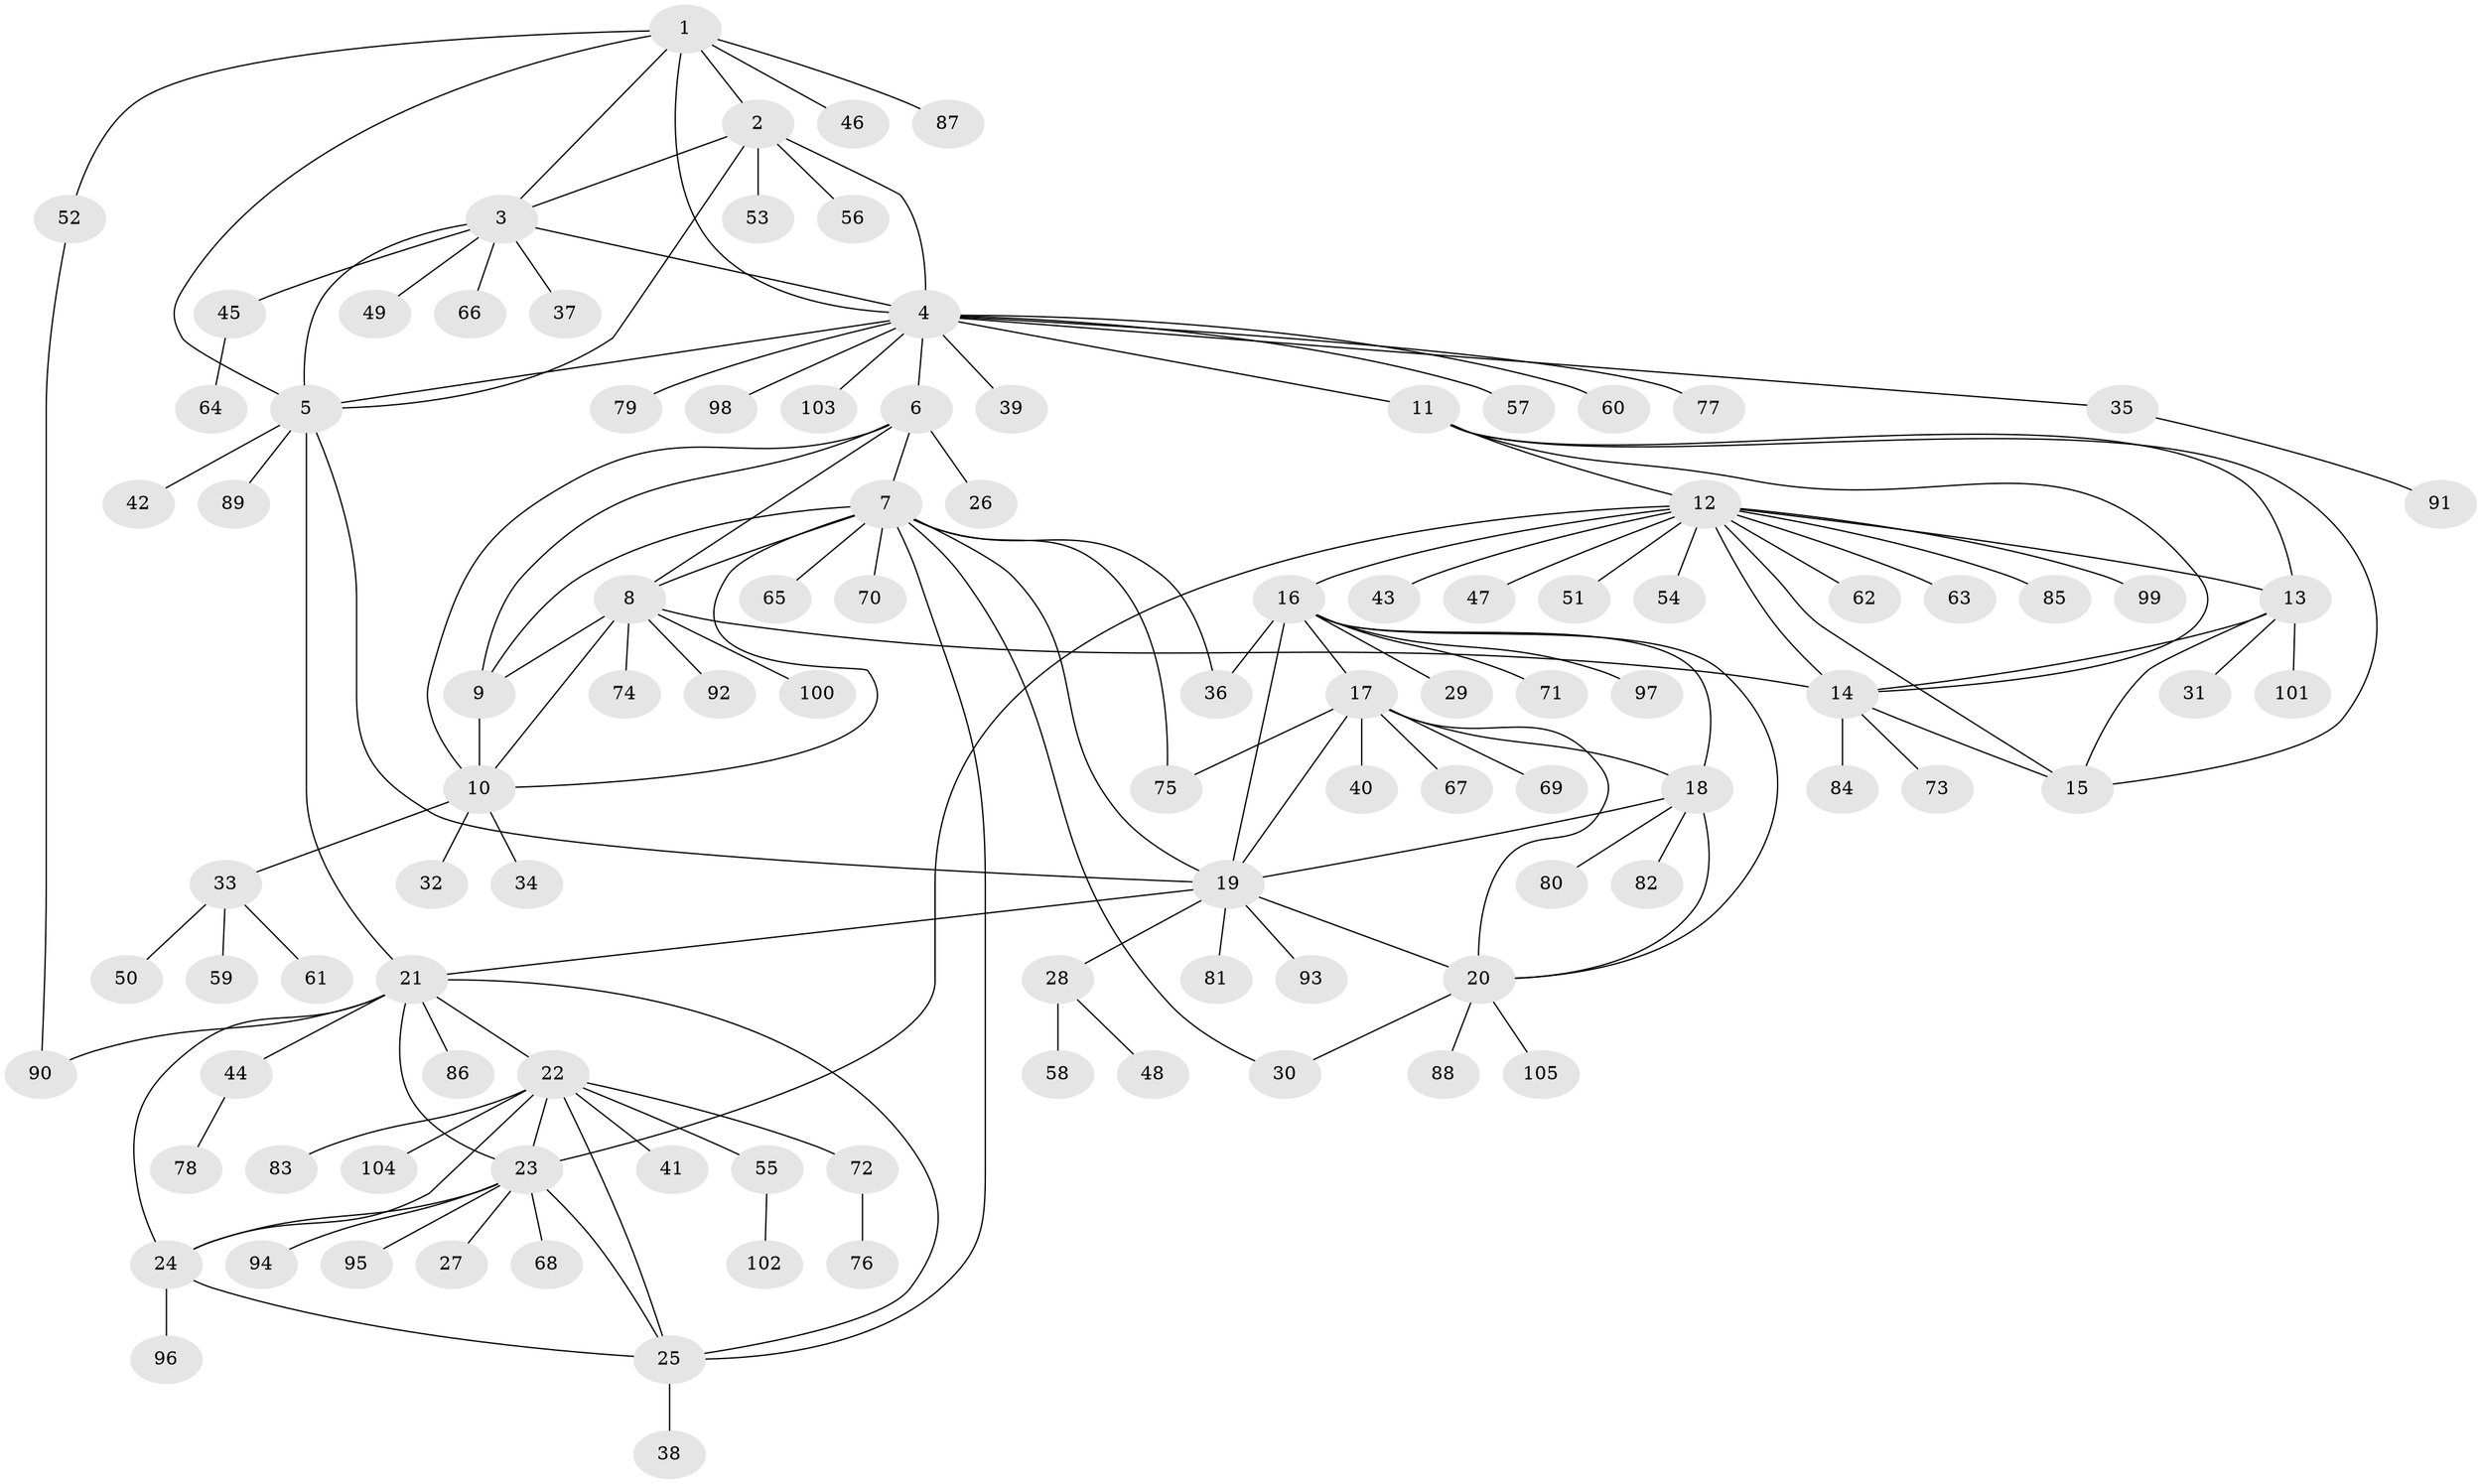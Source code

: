// coarse degree distribution, {4: 0.09375, 2: 0.078125, 9: 0.015625, 1: 0.578125, 7: 0.046875, 3: 0.03125, 6: 0.03125, 8: 0.046875, 5: 0.046875, 12: 0.03125}
// Generated by graph-tools (version 1.1) at 2025/37/03/04/25 23:37:48]
// undirected, 105 vertices, 144 edges
graph export_dot {
  node [color=gray90,style=filled];
  1;
  2;
  3;
  4;
  5;
  6;
  7;
  8;
  9;
  10;
  11;
  12;
  13;
  14;
  15;
  16;
  17;
  18;
  19;
  20;
  21;
  22;
  23;
  24;
  25;
  26;
  27;
  28;
  29;
  30;
  31;
  32;
  33;
  34;
  35;
  36;
  37;
  38;
  39;
  40;
  41;
  42;
  43;
  44;
  45;
  46;
  47;
  48;
  49;
  50;
  51;
  52;
  53;
  54;
  55;
  56;
  57;
  58;
  59;
  60;
  61;
  62;
  63;
  64;
  65;
  66;
  67;
  68;
  69;
  70;
  71;
  72;
  73;
  74;
  75;
  76;
  77;
  78;
  79;
  80;
  81;
  82;
  83;
  84;
  85;
  86;
  87;
  88;
  89;
  90;
  91;
  92;
  93;
  94;
  95;
  96;
  97;
  98;
  99;
  100;
  101;
  102;
  103;
  104;
  105;
  1 -- 2;
  1 -- 3;
  1 -- 4;
  1 -- 5;
  1 -- 46;
  1 -- 52;
  1 -- 87;
  2 -- 3;
  2 -- 4;
  2 -- 5;
  2 -- 53;
  2 -- 56;
  3 -- 4;
  3 -- 5;
  3 -- 37;
  3 -- 45;
  3 -- 49;
  3 -- 66;
  4 -- 5;
  4 -- 6;
  4 -- 11;
  4 -- 35;
  4 -- 39;
  4 -- 57;
  4 -- 60;
  4 -- 77;
  4 -- 79;
  4 -- 98;
  4 -- 103;
  5 -- 19;
  5 -- 21;
  5 -- 42;
  5 -- 89;
  6 -- 7;
  6 -- 8;
  6 -- 9;
  6 -- 10;
  6 -- 26;
  7 -- 8;
  7 -- 9;
  7 -- 10;
  7 -- 19;
  7 -- 25;
  7 -- 30;
  7 -- 36;
  7 -- 65;
  7 -- 70;
  7 -- 75;
  8 -- 9;
  8 -- 10;
  8 -- 14;
  8 -- 74;
  8 -- 92;
  8 -- 100;
  9 -- 10;
  10 -- 32;
  10 -- 33;
  10 -- 34;
  11 -- 12;
  11 -- 13;
  11 -- 14;
  11 -- 15;
  12 -- 13;
  12 -- 14;
  12 -- 15;
  12 -- 16;
  12 -- 23;
  12 -- 43;
  12 -- 47;
  12 -- 51;
  12 -- 54;
  12 -- 62;
  12 -- 63;
  12 -- 85;
  12 -- 99;
  13 -- 14;
  13 -- 15;
  13 -- 31;
  13 -- 101;
  14 -- 15;
  14 -- 73;
  14 -- 84;
  16 -- 17;
  16 -- 18;
  16 -- 19;
  16 -- 20;
  16 -- 29;
  16 -- 36;
  16 -- 71;
  16 -- 97;
  17 -- 18;
  17 -- 19;
  17 -- 20;
  17 -- 40;
  17 -- 67;
  17 -- 69;
  17 -- 75;
  18 -- 19;
  18 -- 20;
  18 -- 80;
  18 -- 82;
  19 -- 20;
  19 -- 21;
  19 -- 28;
  19 -- 81;
  19 -- 93;
  20 -- 30;
  20 -- 88;
  20 -- 105;
  21 -- 22;
  21 -- 23;
  21 -- 24;
  21 -- 25;
  21 -- 44;
  21 -- 86;
  21 -- 90;
  22 -- 23;
  22 -- 24;
  22 -- 25;
  22 -- 41;
  22 -- 55;
  22 -- 72;
  22 -- 83;
  22 -- 104;
  23 -- 24;
  23 -- 25;
  23 -- 27;
  23 -- 68;
  23 -- 94;
  23 -- 95;
  24 -- 25;
  24 -- 96;
  25 -- 38;
  28 -- 48;
  28 -- 58;
  33 -- 50;
  33 -- 59;
  33 -- 61;
  35 -- 91;
  44 -- 78;
  45 -- 64;
  52 -- 90;
  55 -- 102;
  72 -- 76;
}
